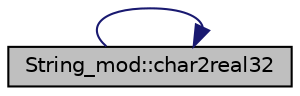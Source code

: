 digraph "String_mod::char2real32"
{
 // LATEX_PDF_SIZE
  edge [fontname="Helvetica",fontsize="10",labelfontname="Helvetica",labelfontsize="10"];
  node [fontname="Helvetica",fontsize="10",shape=record];
  rankdir="LR";
  Node1 [label="String_mod::char2real32",height=0.2,width=0.4,color="black", fillcolor="grey75", style="filled", fontcolor="black",tooltip="Convert an input assumed-size character vector to 32-bit real value."];
  Node1 -> Node1 [color="midnightblue",fontsize="10",style="solid",fontname="Helvetica"];
}
